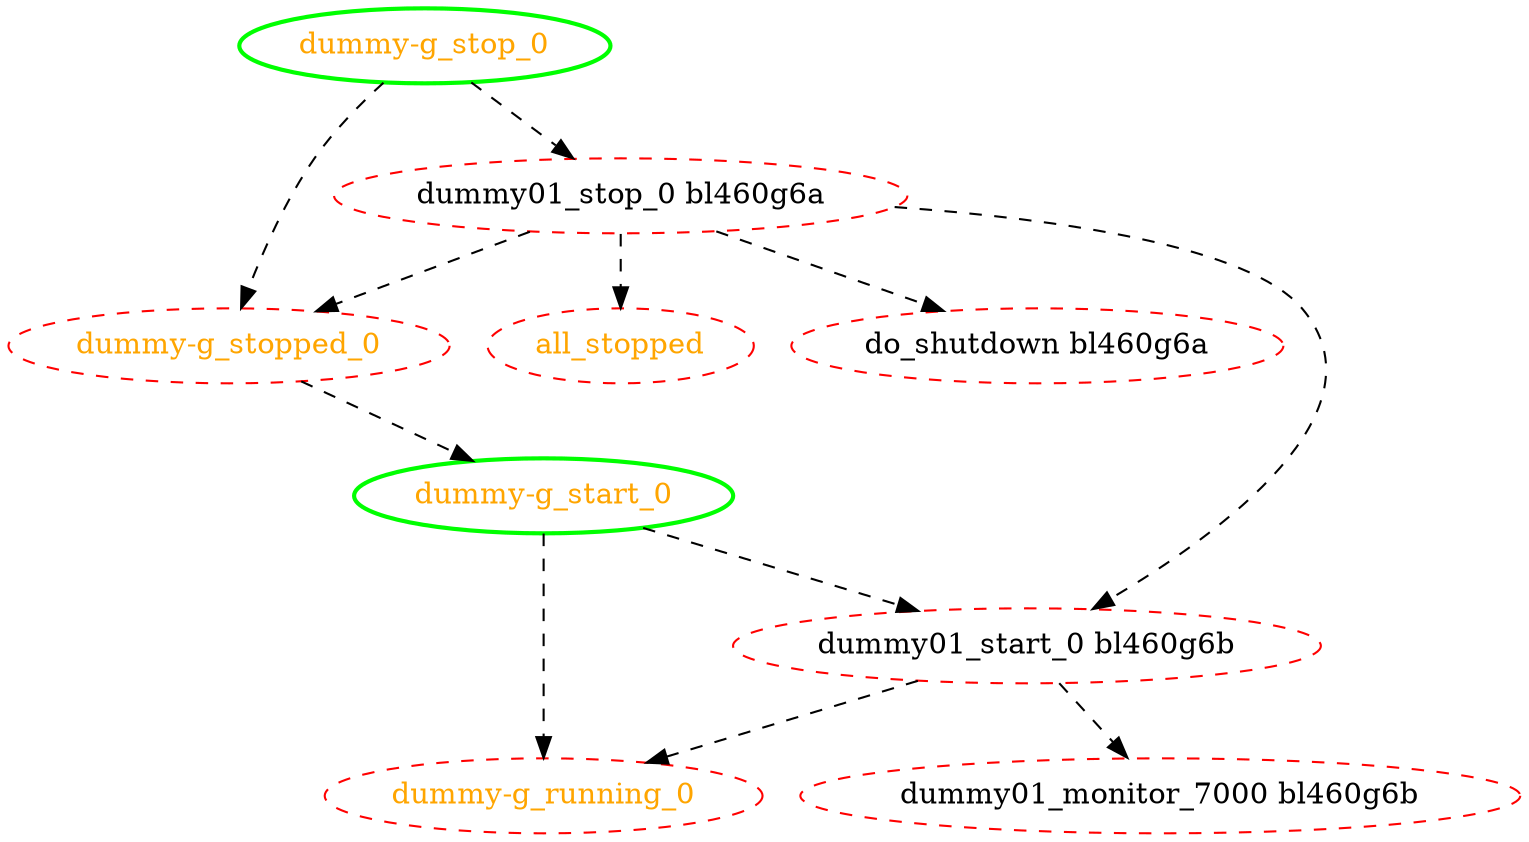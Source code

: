 digraph "g" {
"all_stopped" [ style=dashed color="red" fontcolor="orange"]
"do_shutdown bl460g6a" [ style=dashed color="red" fontcolor="black"]
"dummy-g_running_0" [ style=dashed color="red" fontcolor="orange"]
"dummy-g_start_0" -> "dummy-g_running_0" [ style = dashed]
"dummy-g_start_0" -> "dummy01_start_0 bl460g6b" [ style = dashed]
"dummy-g_start_0" [ style=bold color="green" fontcolor="orange"]
"dummy-g_stop_0" -> "dummy-g_stopped_0" [ style = dashed]
"dummy-g_stop_0" -> "dummy01_stop_0 bl460g6a" [ style = dashed]
"dummy-g_stop_0" [ style=bold color="green" fontcolor="orange"]
"dummy-g_stopped_0" -> "dummy-g_start_0" [ style = dashed]
"dummy-g_stopped_0" [ style=dashed color="red" fontcolor="orange"]
"dummy01_monitor_7000 bl460g6b" [ style=dashed color="red" fontcolor="black"]
"dummy01_start_0 bl460g6b" -> "dummy-g_running_0" [ style = dashed]
"dummy01_start_0 bl460g6b" -> "dummy01_monitor_7000 bl460g6b" [ style = dashed]
"dummy01_start_0 bl460g6b" [ style=dashed color="red" fontcolor="black"]
"dummy01_stop_0 bl460g6a" -> "all_stopped" [ style = dashed]
"dummy01_stop_0 bl460g6a" -> "do_shutdown bl460g6a" [ style = dashed]
"dummy01_stop_0 bl460g6a" -> "dummy-g_stopped_0" [ style = dashed]
"dummy01_stop_0 bl460g6a" -> "dummy01_start_0 bl460g6b" [ style = dashed]
"dummy01_stop_0 bl460g6a" [ style=dashed color="red" fontcolor="black"]
}
